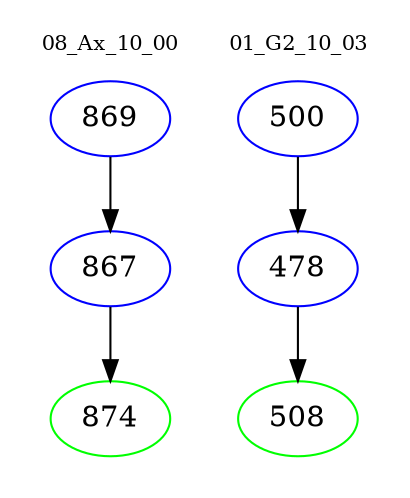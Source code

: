 digraph{
subgraph cluster_0 {
color = white
label = "08_Ax_10_00";
fontsize=10;
T0_869 [label="869", color="blue"]
T0_869 -> T0_867 [color="black"]
T0_867 [label="867", color="blue"]
T0_867 -> T0_874 [color="black"]
T0_874 [label="874", color="green"]
}
subgraph cluster_1 {
color = white
label = "01_G2_10_03";
fontsize=10;
T1_500 [label="500", color="blue"]
T1_500 -> T1_478 [color="black"]
T1_478 [label="478", color="blue"]
T1_478 -> T1_508 [color="black"]
T1_508 [label="508", color="green"]
}
}
